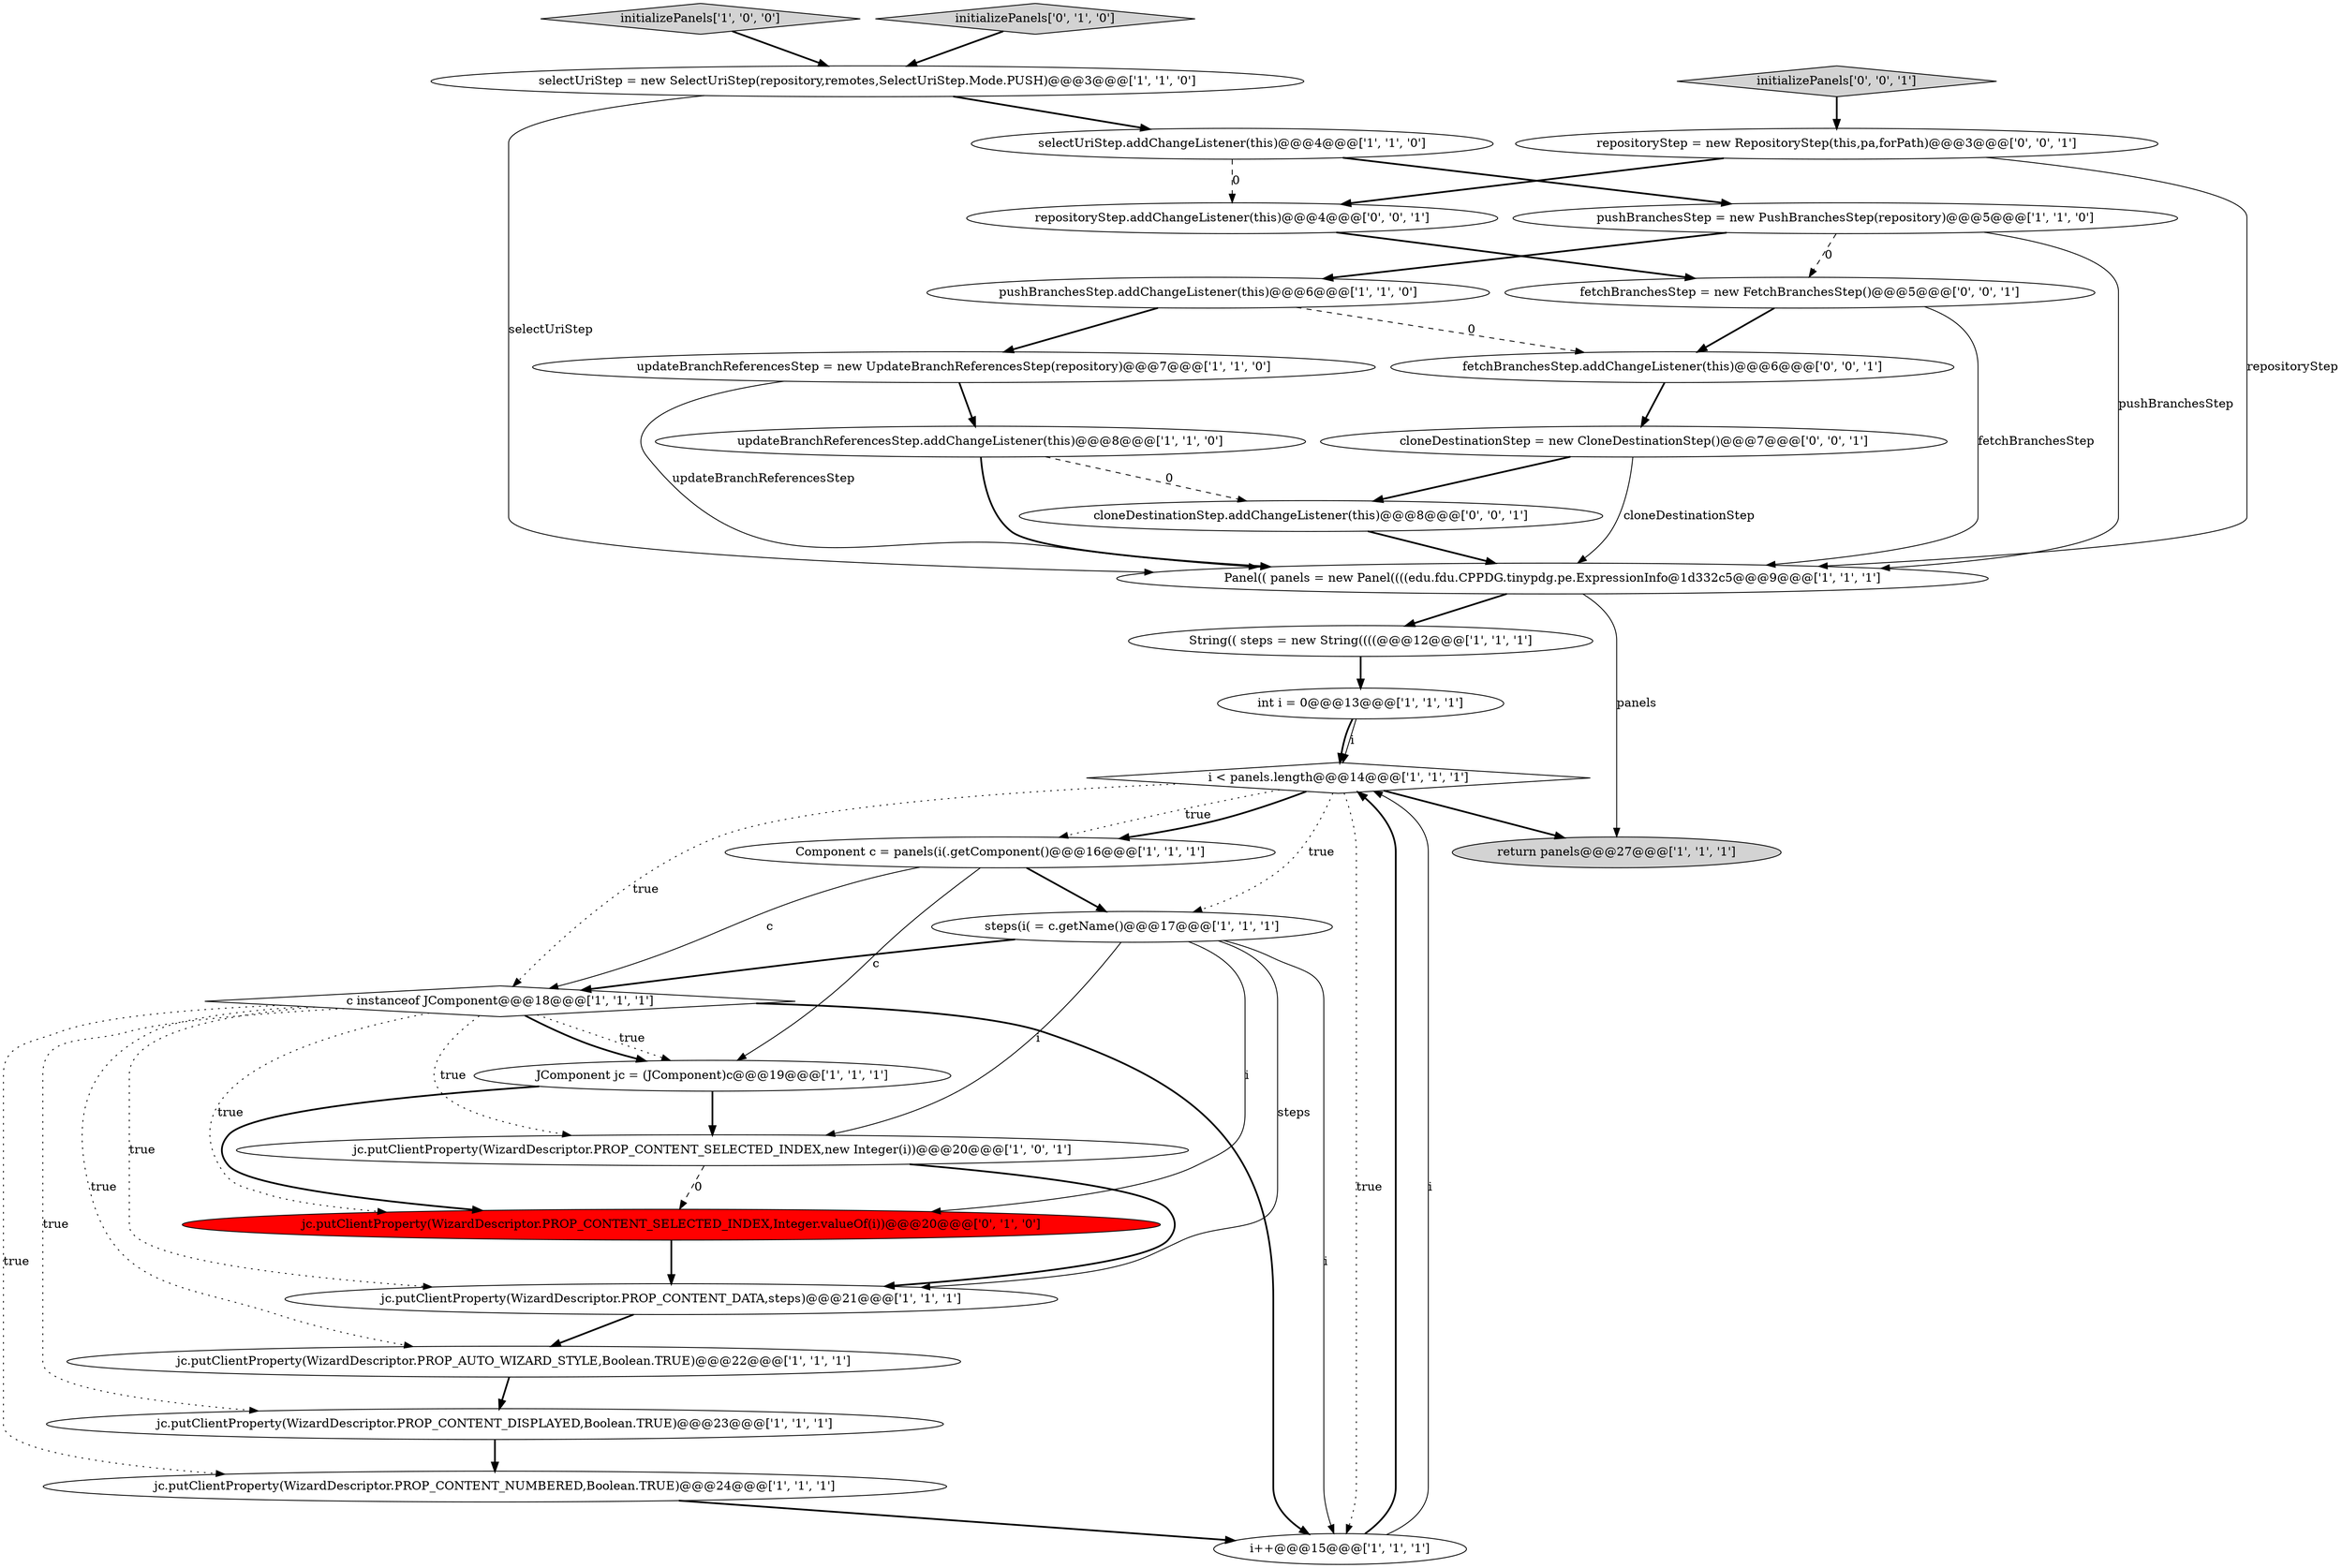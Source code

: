 digraph {
2 [style = filled, label = "selectUriStep = new SelectUriStep(repository,remotes,SelectUriStep.Mode.PUSH)@@@3@@@['1', '1', '0']", fillcolor = white, shape = ellipse image = "AAA0AAABBB1BBB"];
8 [style = filled, label = "c instanceof JComponent@@@18@@@['1', '1', '1']", fillcolor = white, shape = diamond image = "AAA0AAABBB1BBB"];
5 [style = filled, label = "pushBranchesStep.addChangeListener(this)@@@6@@@['1', '1', '0']", fillcolor = white, shape = ellipse image = "AAA0AAABBB1BBB"];
27 [style = filled, label = "repositoryStep.addChangeListener(this)@@@4@@@['0', '0', '1']", fillcolor = white, shape = ellipse image = "AAA0AAABBB3BBB"];
14 [style = filled, label = "updateBranchReferencesStep.addChangeListener(this)@@@8@@@['1', '1', '0']", fillcolor = white, shape = ellipse image = "AAA0AAABBB1BBB"];
11 [style = filled, label = "JComponent jc = (JComponent)c@@@19@@@['1', '1', '1']", fillcolor = white, shape = ellipse image = "AAA0AAABBB1BBB"];
0 [style = filled, label = "i++@@@15@@@['1', '1', '1']", fillcolor = white, shape = ellipse image = "AAA0AAABBB1BBB"];
19 [style = filled, label = "i < panels.length@@@14@@@['1', '1', '1']", fillcolor = white, shape = diamond image = "AAA0AAABBB1BBB"];
4 [style = filled, label = "jc.putClientProperty(WizardDescriptor.PROP_AUTO_WIZARD_STYLE,Boolean.TRUE)@@@22@@@['1', '1', '1']", fillcolor = white, shape = ellipse image = "AAA0AAABBB1BBB"];
3 [style = filled, label = "pushBranchesStep = new PushBranchesStep(repository)@@@5@@@['1', '1', '0']", fillcolor = white, shape = ellipse image = "AAA0AAABBB1BBB"];
18 [style = filled, label = "jc.putClientProperty(WizardDescriptor.PROP_CONTENT_DATA,steps)@@@21@@@['1', '1', '1']", fillcolor = white, shape = ellipse image = "AAA0AAABBB1BBB"];
29 [style = filled, label = "cloneDestinationStep.addChangeListener(this)@@@8@@@['0', '0', '1']", fillcolor = white, shape = ellipse image = "AAA0AAABBB3BBB"];
13 [style = filled, label = "int i = 0@@@13@@@['1', '1', '1']", fillcolor = white, shape = ellipse image = "AAA0AAABBB1BBB"];
15 [style = filled, label = "String(( steps = new String((((@@@12@@@['1', '1', '1']", fillcolor = white, shape = ellipse image = "AAA0AAABBB1BBB"];
25 [style = filled, label = "initializePanels['0', '0', '1']", fillcolor = lightgray, shape = diamond image = "AAA0AAABBB3BBB"];
16 [style = filled, label = "jc.putClientProperty(WizardDescriptor.PROP_CONTENT_DISPLAYED,Boolean.TRUE)@@@23@@@['1', '1', '1']", fillcolor = white, shape = ellipse image = "AAA0AAABBB1BBB"];
26 [style = filled, label = "fetchBranchesStep.addChangeListener(this)@@@6@@@['0', '0', '1']", fillcolor = white, shape = ellipse image = "AAA0AAABBB3BBB"];
12 [style = filled, label = "selectUriStep.addChangeListener(this)@@@4@@@['1', '1', '0']", fillcolor = white, shape = ellipse image = "AAA0AAABBB1BBB"];
17 [style = filled, label = "Component c = panels(i(.getComponent()@@@16@@@['1', '1', '1']", fillcolor = white, shape = ellipse image = "AAA0AAABBB1BBB"];
22 [style = filled, label = "jc.putClientProperty(WizardDescriptor.PROP_CONTENT_SELECTED_INDEX,Integer.valueOf(i))@@@20@@@['0', '1', '0']", fillcolor = red, shape = ellipse image = "AAA1AAABBB2BBB"];
24 [style = filled, label = "fetchBranchesStep = new FetchBranchesStep()@@@5@@@['0', '0', '1']", fillcolor = white, shape = ellipse image = "AAA0AAABBB3BBB"];
28 [style = filled, label = "cloneDestinationStep = new CloneDestinationStep()@@@7@@@['0', '0', '1']", fillcolor = white, shape = ellipse image = "AAA0AAABBB3BBB"];
7 [style = filled, label = "jc.putClientProperty(WizardDescriptor.PROP_CONTENT_NUMBERED,Boolean.TRUE)@@@24@@@['1', '1', '1']", fillcolor = white, shape = ellipse image = "AAA0AAABBB1BBB"];
1 [style = filled, label = "steps(i( = c.getName()@@@17@@@['1', '1', '1']", fillcolor = white, shape = ellipse image = "AAA0AAABBB1BBB"];
10 [style = filled, label = "initializePanels['1', '0', '0']", fillcolor = lightgray, shape = diamond image = "AAA0AAABBB1BBB"];
21 [style = filled, label = "return panels@@@27@@@['1', '1', '1']", fillcolor = lightgray, shape = ellipse image = "AAA0AAABBB1BBB"];
9 [style = filled, label = "Panel(( panels = new Panel((((edu.fdu.CPPDG.tinypdg.pe.ExpressionInfo@1d332c5@@@9@@@['1', '1', '1']", fillcolor = white, shape = ellipse image = "AAA0AAABBB1BBB"];
6 [style = filled, label = "updateBranchReferencesStep = new UpdateBranchReferencesStep(repository)@@@7@@@['1', '1', '0']", fillcolor = white, shape = ellipse image = "AAA0AAABBB1BBB"];
20 [style = filled, label = "jc.putClientProperty(WizardDescriptor.PROP_CONTENT_SELECTED_INDEX,new Integer(i))@@@20@@@['1', '0', '1']", fillcolor = white, shape = ellipse image = "AAA0AAABBB1BBB"];
30 [style = filled, label = "repositoryStep = new RepositoryStep(this,pa,forPath)@@@3@@@['0', '0', '1']", fillcolor = white, shape = ellipse image = "AAA0AAABBB3BBB"];
23 [style = filled, label = "initializePanels['0', '1', '0']", fillcolor = lightgray, shape = diamond image = "AAA0AAABBB2BBB"];
1->20 [style = solid, label="i"];
28->29 [style = bold, label=""];
11->20 [style = bold, label=""];
19->1 [style = dotted, label="true"];
15->13 [style = bold, label=""];
1->8 [style = bold, label=""];
17->1 [style = bold, label=""];
3->9 [style = solid, label="pushBranchesStep"];
6->9 [style = solid, label="updateBranchReferencesStep"];
0->19 [style = bold, label=""];
19->17 [style = dotted, label="true"];
1->22 [style = solid, label="i"];
5->26 [style = dashed, label="0"];
25->30 [style = bold, label=""];
29->9 [style = bold, label=""];
30->27 [style = bold, label=""];
8->16 [style = dotted, label="true"];
16->7 [style = bold, label=""];
3->24 [style = dashed, label="0"];
28->9 [style = solid, label="cloneDestinationStep"];
8->7 [style = dotted, label="true"];
7->0 [style = bold, label=""];
17->8 [style = solid, label="c"];
19->17 [style = bold, label=""];
19->8 [style = dotted, label="true"];
8->4 [style = dotted, label="true"];
30->9 [style = solid, label="repositoryStep"];
2->12 [style = bold, label=""];
6->14 [style = bold, label=""];
8->0 [style = bold, label=""];
20->18 [style = bold, label=""];
1->0 [style = solid, label="i"];
24->26 [style = bold, label=""];
3->5 [style = bold, label=""];
13->19 [style = bold, label=""];
22->18 [style = bold, label=""];
9->21 [style = solid, label="panels"];
13->19 [style = solid, label="i"];
5->6 [style = bold, label=""];
18->4 [style = bold, label=""];
9->15 [style = bold, label=""];
17->11 [style = solid, label="c"];
19->0 [style = dotted, label="true"];
24->9 [style = solid, label="fetchBranchesStep"];
12->27 [style = dashed, label="0"];
20->22 [style = dashed, label="0"];
8->22 [style = dotted, label="true"];
11->22 [style = bold, label=""];
8->11 [style = dotted, label="true"];
8->18 [style = dotted, label="true"];
14->9 [style = bold, label=""];
10->2 [style = bold, label=""];
27->24 [style = bold, label=""];
12->3 [style = bold, label=""];
23->2 [style = bold, label=""];
26->28 [style = bold, label=""];
0->19 [style = solid, label="i"];
8->20 [style = dotted, label="true"];
14->29 [style = dashed, label="0"];
8->11 [style = bold, label=""];
1->18 [style = solid, label="steps"];
2->9 [style = solid, label="selectUriStep"];
4->16 [style = bold, label=""];
19->21 [style = bold, label=""];
}
